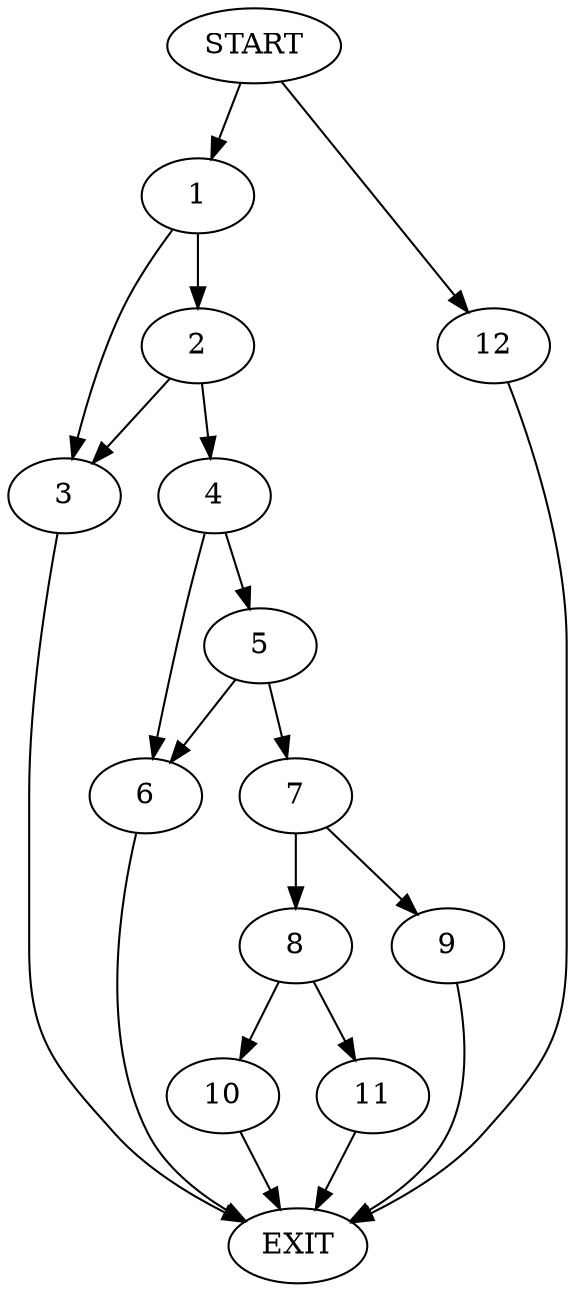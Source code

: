 digraph {
0 [label="START"]
13 [label="EXIT"]
0 -> 1
1 -> 2
1 -> 3
2 -> 4
2 -> 3
3 -> 13
4 -> 5
4 -> 6
6 -> 13
5 -> 6
5 -> 7
7 -> 8
7 -> 9
9 -> 13
8 -> 10
8 -> 11
11 -> 13
10 -> 13
0 -> 12
12 -> 13
}
